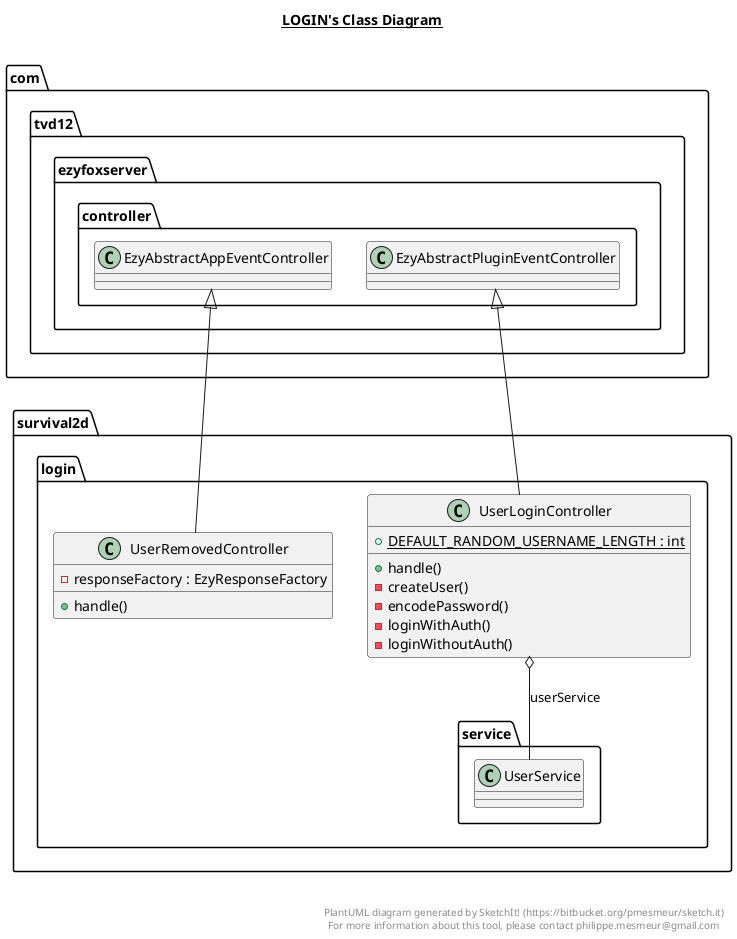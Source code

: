 @startuml

title __LOGIN's Class Diagram__\n

  namespace survival2d {
    namespace login {
      class survival2d.login.UserLoginController {
          {static} + DEFAULT_RANDOM_USERNAME_LENGTH : int
          + handle()
          - createUser()
          - encodePassword()
          - loginWithAuth()
          - loginWithoutAuth()
      }
    }
  }
  

  namespace survival2d {
    namespace login {
      class survival2d.login.UserRemovedController {
          - responseFactory : EzyResponseFactory
          + handle()
      }
    }
  }
  

  survival2d.login.UserLoginController -up-|> com.tvd12.ezyfoxserver.controller.EzyAbstractPluginEventController
  survival2d.login.UserLoginController o-- survival2d.login.service.UserService : userService
  survival2d.login.UserRemovedController -up-|> com.tvd12.ezyfoxserver.controller.EzyAbstractAppEventController


right footer


PlantUML diagram generated by SketchIt! (https://bitbucket.org/pmesmeur/sketch.it)
For more information about this tool, please contact philippe.mesmeur@gmail.com
endfooter

@enduml
